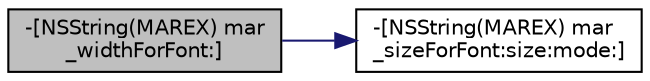 digraph "-[NSString(MAREX) mar_widthForFont:]"
{
  edge [fontname="Helvetica",fontsize="10",labelfontname="Helvetica",labelfontsize="10"];
  node [fontname="Helvetica",fontsize="10",shape=record];
  rankdir="LR";
  Node94 [label="-[NSString(MAREX) mar\l_widthForFont:]",height=0.2,width=0.4,color="black", fillcolor="grey75", style="filled", fontcolor="black"];
  Node94 -> Node95 [color="midnightblue",fontsize="10",style="solid",fontname="Helvetica"];
  Node95 [label="-[NSString(MAREX) mar\l_sizeForFont:size:mode:]",height=0.2,width=0.4,color="black", fillcolor="white", style="filled",URL="$category_n_s_string_07_m_a_r_e_x_08.html#a7b2c43f95eb3caa2bf1f1ebd9ac0e6af"];
}
